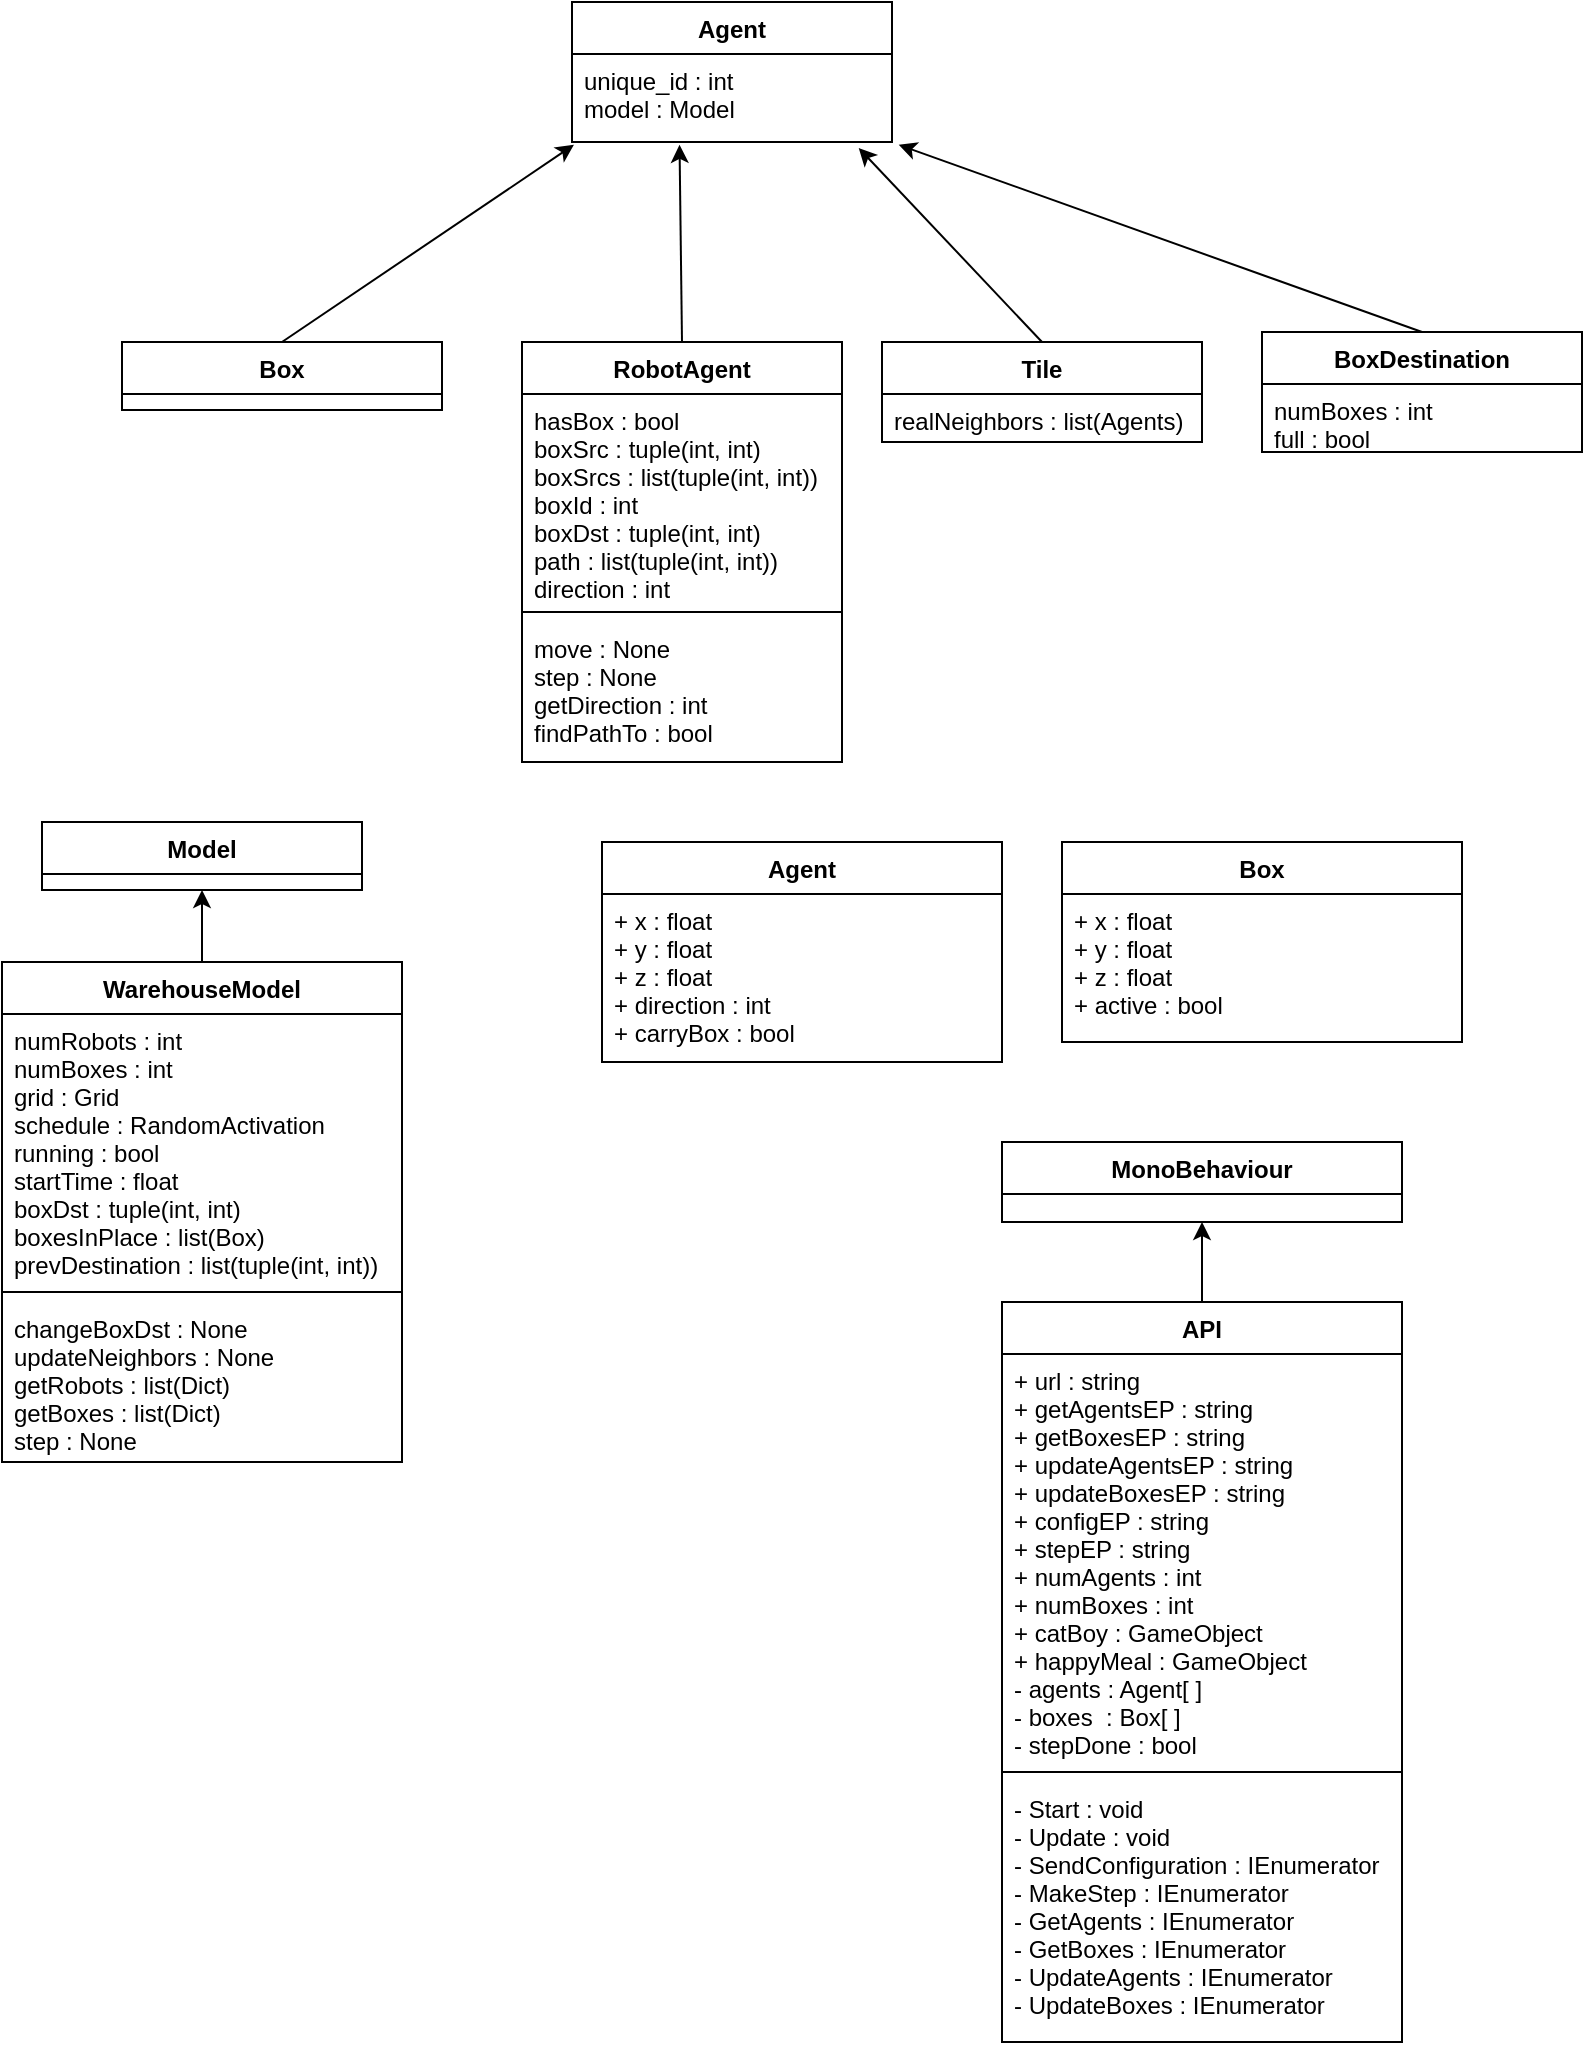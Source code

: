 <mxfile>
    <diagram id="PyhX7moExg0ekSeilEb9" name="Diagrams">
        <mxGraphModel dx="990" dy="619" grid="1" gridSize="10" guides="1" tooltips="1" connect="1" arrows="1" fold="1" page="1" pageScale="1" pageWidth="850" pageHeight="1100" math="0" shadow="0">
            <root>
                <mxCell id="0"/>
                <mxCell id="1" parent="0"/>
                <mxCell id="41" style="edgeStyle=none;html=1;exitX=0.5;exitY=0;exitDx=0;exitDy=0;entryX=0.336;entryY=1.032;entryDx=0;entryDy=0;entryPerimeter=0;" edge="1" parent="1" source="6" target="37">
                    <mxGeometry relative="1" as="geometry"/>
                </mxCell>
                <mxCell id="6" value="RobotAgent" style="swimlane;fontStyle=1;align=center;verticalAlign=top;childLayout=stackLayout;horizontal=1;startSize=26;horizontalStack=0;resizeParent=1;resizeParentMax=0;resizeLast=0;collapsible=1;marginBottom=0;" parent="1" vertex="1">
                    <mxGeometry x="320" y="200" width="160" height="210" as="geometry"/>
                </mxCell>
                <mxCell id="7" value="hasBox : bool&#10;boxSrc : tuple(int, int)&#10;boxSrcs : list(tuple(int, int))&#10;boxId : int&#10;boxDst : tuple(int, int)&#10;path : list(tuple(int, int))&#10;direction : int&#10;" style="text;strokeColor=none;fillColor=none;align=left;verticalAlign=top;spacingLeft=4;spacingRight=4;overflow=hidden;rotatable=0;points=[[0,0.5],[1,0.5]];portConstraint=eastwest;" parent="6" vertex="1">
                    <mxGeometry y="26" width="160" height="104" as="geometry"/>
                </mxCell>
                <mxCell id="8" value="" style="line;strokeWidth=1;fillColor=none;align=left;verticalAlign=middle;spacingTop=-1;spacingLeft=3;spacingRight=3;rotatable=0;labelPosition=right;points=[];portConstraint=eastwest;" parent="6" vertex="1">
                    <mxGeometry y="130" width="160" height="10" as="geometry"/>
                </mxCell>
                <mxCell id="9" value="move : None&#10;step : None&#10;getDirection : int&#10;findPathTo : bool&#10;" style="text;strokeColor=none;fillColor=none;align=left;verticalAlign=top;spacingLeft=4;spacingRight=4;overflow=hidden;rotatable=0;points=[[0,0.5],[1,0.5]];portConstraint=eastwest;" parent="6" vertex="1">
                    <mxGeometry y="140" width="160" height="70" as="geometry"/>
                </mxCell>
                <mxCell id="40" style="edgeStyle=none;html=1;exitX=0.5;exitY=0;exitDx=0;exitDy=0;entryX=0.006;entryY=1.032;entryDx=0;entryDy=0;entryPerimeter=0;" edge="1" parent="1" source="14" target="37">
                    <mxGeometry relative="1" as="geometry"/>
                </mxCell>
                <mxCell id="14" value="Box" style="swimlane;fontStyle=1;align=center;verticalAlign=top;childLayout=stackLayout;horizontal=1;startSize=26;horizontalStack=0;resizeParent=1;resizeParentMax=0;resizeLast=0;collapsible=1;marginBottom=0;" parent="1" vertex="1">
                    <mxGeometry x="120" y="200" width="160" height="34" as="geometry">
                        <mxRectangle x="265" y="110" width="60" height="26" as="alternateBounds"/>
                    </mxGeometry>
                </mxCell>
                <mxCell id="42" style="edgeStyle=none;html=1;exitX=0.5;exitY=0;exitDx=0;exitDy=0;entryX=0.896;entryY=1.068;entryDx=0;entryDy=0;entryPerimeter=0;" edge="1" parent="1" source="22" target="37">
                    <mxGeometry relative="1" as="geometry"/>
                </mxCell>
                <mxCell id="22" value="Tile" style="swimlane;fontStyle=1;align=center;verticalAlign=top;childLayout=stackLayout;horizontal=1;startSize=26;horizontalStack=0;resizeParent=1;resizeParentMax=0;resizeLast=0;collapsible=1;marginBottom=0;" parent="1" vertex="1">
                    <mxGeometry x="500" y="200" width="160" height="50" as="geometry"/>
                </mxCell>
                <mxCell id="23" value="realNeighbors : list(Agents)&#10;" style="text;strokeColor=none;fillColor=none;align=left;verticalAlign=top;spacingLeft=4;spacingRight=4;overflow=hidden;rotatable=0;points=[[0,0.5],[1,0.5]];portConstraint=eastwest;" parent="22" vertex="1">
                    <mxGeometry y="26" width="160" height="24" as="geometry"/>
                </mxCell>
                <mxCell id="26" value="Model" style="swimlane;fontStyle=1;align=center;verticalAlign=top;childLayout=stackLayout;horizontal=1;startSize=26;horizontalStack=0;resizeParent=1;resizeParentMax=0;resizeLast=0;collapsible=1;marginBottom=0;" parent="1" vertex="1">
                    <mxGeometry x="80" y="440" width="160" height="34" as="geometry"/>
                </mxCell>
                <mxCell id="43" style="edgeStyle=none;html=1;exitX=0.5;exitY=0;exitDx=0;exitDy=0;entryX=1.021;entryY=1.032;entryDx=0;entryDy=0;entryPerimeter=0;" edge="1" parent="1" source="33" target="37">
                    <mxGeometry relative="1" as="geometry"/>
                </mxCell>
                <mxCell id="33" value="BoxDestination" style="swimlane;fontStyle=1;align=center;verticalAlign=top;childLayout=stackLayout;horizontal=1;startSize=26;horizontalStack=0;resizeParent=1;resizeParentMax=0;resizeLast=0;collapsible=1;marginBottom=0;" vertex="1" parent="1">
                    <mxGeometry x="690" y="195" width="160" height="60" as="geometry"/>
                </mxCell>
                <mxCell id="34" value="numBoxes : int&#10;full : bool" style="text;strokeColor=none;fillColor=none;align=left;verticalAlign=top;spacingLeft=4;spacingRight=4;overflow=hidden;rotatable=0;points=[[0,0.5],[1,0.5]];portConstraint=eastwest;" vertex="1" parent="33">
                    <mxGeometry y="26" width="160" height="34" as="geometry"/>
                </mxCell>
                <mxCell id="36" value="Agent" style="swimlane;fontStyle=1;align=center;verticalAlign=top;childLayout=stackLayout;horizontal=1;startSize=26;horizontalStack=0;resizeParent=1;resizeParentMax=0;resizeLast=0;collapsible=1;marginBottom=0;" vertex="1" parent="1">
                    <mxGeometry x="345" y="30" width="160" height="70" as="geometry"/>
                </mxCell>
                <mxCell id="37" value="unique_id : int&#10;model : Model" style="text;strokeColor=none;fillColor=none;align=left;verticalAlign=top;spacingLeft=4;spacingRight=4;overflow=hidden;rotatable=0;points=[[0,0.5],[1,0.5]];portConstraint=eastwest;" vertex="1" parent="36">
                    <mxGeometry y="26" width="160" height="44" as="geometry"/>
                </mxCell>
                <mxCell id="49" style="edgeStyle=none;html=1;exitX=0.5;exitY=0;exitDx=0;exitDy=0;entryX=0.5;entryY=1;entryDx=0;entryDy=0;" edge="1" parent="1" source="45" target="26">
                    <mxGeometry relative="1" as="geometry"/>
                </mxCell>
                <mxCell id="45" value="WarehouseModel" style="swimlane;fontStyle=1;align=center;verticalAlign=top;childLayout=stackLayout;horizontal=1;startSize=26;horizontalStack=0;resizeParent=1;resizeParentMax=0;resizeLast=0;collapsible=1;marginBottom=0;" vertex="1" parent="1">
                    <mxGeometry x="60" y="510" width="200" height="250" as="geometry"/>
                </mxCell>
                <mxCell id="46" value="numRobots : int&#10;numBoxes : int&#10;grid : Grid&#10;schedule : RandomActivation&#10;running : bool&#10;startTime : float&#10;boxDst : tuple(int, int)&#10;boxesInPlace : list(Box)&#10;prevDestination : list(tuple(int, int))&#10;&#10;" style="text;strokeColor=none;fillColor=none;align=left;verticalAlign=top;spacingLeft=4;spacingRight=4;overflow=hidden;rotatable=0;points=[[0,0.5],[1,0.5]];portConstraint=eastwest;" vertex="1" parent="45">
                    <mxGeometry y="26" width="200" height="134" as="geometry"/>
                </mxCell>
                <mxCell id="47" value="" style="line;strokeWidth=1;fillColor=none;align=left;verticalAlign=middle;spacingTop=-1;spacingLeft=3;spacingRight=3;rotatable=0;labelPosition=right;points=[];portConstraint=eastwest;" vertex="1" parent="45">
                    <mxGeometry y="160" width="200" height="10" as="geometry"/>
                </mxCell>
                <mxCell id="48" value="changeBoxDst : None&#10;updateNeighbors : None&#10;getRobots : list(Dict)&#10;getBoxes : list(Dict)&#10;step : None&#10;" style="text;strokeColor=none;fillColor=none;align=left;verticalAlign=top;spacingLeft=4;spacingRight=4;overflow=hidden;rotatable=0;points=[[0,0.5],[1,0.5]];portConstraint=eastwest;" vertex="1" parent="45">
                    <mxGeometry y="170" width="200" height="80" as="geometry"/>
                </mxCell>
                <mxCell id="51" value="Agent" style="swimlane;fontStyle=1;align=center;verticalAlign=top;childLayout=stackLayout;horizontal=1;startSize=26;horizontalStack=0;resizeParent=1;resizeParentMax=0;resizeLast=0;collapsible=1;marginBottom=0;" vertex="1" parent="1">
                    <mxGeometry x="360" y="450" width="200" height="110" as="geometry"/>
                </mxCell>
                <mxCell id="52" value="+ x : float&#10;+ y : float&#10;+ z : float&#10;+ direction : int &#10;+ carryBox : bool" style="text;strokeColor=none;fillColor=none;align=left;verticalAlign=top;spacingLeft=4;spacingRight=4;overflow=hidden;rotatable=0;points=[[0,0.5],[1,0.5]];portConstraint=eastwest;" vertex="1" parent="51">
                    <mxGeometry y="26" width="200" height="84" as="geometry"/>
                </mxCell>
                <mxCell id="71" style="edgeStyle=none;html=1;exitX=0.5;exitY=0;exitDx=0;exitDy=0;entryX=0.5;entryY=1;entryDx=0;entryDy=0;" edge="1" parent="1" source="63" target="69">
                    <mxGeometry relative="1" as="geometry"/>
                </mxCell>
                <mxCell id="63" value="API" style="swimlane;fontStyle=1;align=center;verticalAlign=top;childLayout=stackLayout;horizontal=1;startSize=26;horizontalStack=0;resizeParent=1;resizeParentMax=0;resizeLast=0;collapsible=1;marginBottom=0;" vertex="1" parent="1">
                    <mxGeometry x="560" y="680" width="200" height="370" as="geometry"/>
                </mxCell>
                <mxCell id="64" value="+ url : string&#10;+ getAgentsEP : string&#10;+ getBoxesEP : string&#10;+ updateAgentsEP : string&#10;+ updateBoxesEP : string&#10;+ configEP : string&#10;+ stepEP : string&#10;+ numAgents : int&#10;+ numBoxes : int&#10;+ catBoy : GameObject&#10;+ happyMeal : GameObject&#10;- agents : Agent[ ]&#10;- boxes  : Box[ ]&#10;- stepDone : bool&#10;" style="text;strokeColor=none;fillColor=none;align=left;verticalAlign=top;spacingLeft=4;spacingRight=4;overflow=hidden;rotatable=0;points=[[0,0.5],[1,0.5]];portConstraint=eastwest;" vertex="1" parent="63">
                    <mxGeometry y="26" width="200" height="204" as="geometry"/>
                </mxCell>
                <mxCell id="65" value="" style="line;strokeWidth=1;fillColor=none;align=left;verticalAlign=middle;spacingTop=-1;spacingLeft=3;spacingRight=3;rotatable=0;labelPosition=right;points=[];portConstraint=eastwest;" vertex="1" parent="63">
                    <mxGeometry y="230" width="200" height="10" as="geometry"/>
                </mxCell>
                <mxCell id="66" value="- Start : void&#10;- Update : void&#10;- SendConfiguration : IEnumerator&#10;- MakeStep : IEnumerator&#10;- GetAgents : IEnumerator&#10;- GetBoxes : IEnumerator&#10;- UpdateAgents : IEnumerator&#10;- UpdateBoxes : IEnumerator&#10;&#10;" style="text;strokeColor=none;fillColor=none;align=left;verticalAlign=top;spacingLeft=4;spacingRight=4;overflow=hidden;rotatable=0;points=[[0,0.5],[1,0.5]];portConstraint=eastwest;" vertex="1" parent="63">
                    <mxGeometry y="240" width="200" height="130" as="geometry"/>
                </mxCell>
                <mxCell id="67" value="Box" style="swimlane;fontStyle=1;align=center;verticalAlign=top;childLayout=stackLayout;horizontal=1;startSize=26;horizontalStack=0;resizeParent=1;resizeParentMax=0;resizeLast=0;collapsible=1;marginBottom=0;" vertex="1" parent="1">
                    <mxGeometry x="590" y="450" width="200" height="100" as="geometry"/>
                </mxCell>
                <mxCell id="68" value="+ x : float&#10;+ y : float&#10;+ z : float&#10;+ active : bool" style="text;strokeColor=none;fillColor=none;align=left;verticalAlign=top;spacingLeft=4;spacingRight=4;overflow=hidden;rotatable=0;points=[[0,0.5],[1,0.5]];portConstraint=eastwest;" vertex="1" parent="67">
                    <mxGeometry y="26" width="200" height="74" as="geometry"/>
                </mxCell>
                <mxCell id="69" value="MonoBehaviour" style="swimlane;fontStyle=1;align=center;verticalAlign=top;childLayout=stackLayout;horizontal=1;startSize=26;horizontalStack=0;resizeParent=1;resizeParentMax=0;resizeLast=0;collapsible=1;marginBottom=0;" vertex="1" parent="1">
                    <mxGeometry x="560" y="600" width="200" height="40" as="geometry"/>
                </mxCell>
            </root>
        </mxGraphModel>
    </diagram>
</mxfile>